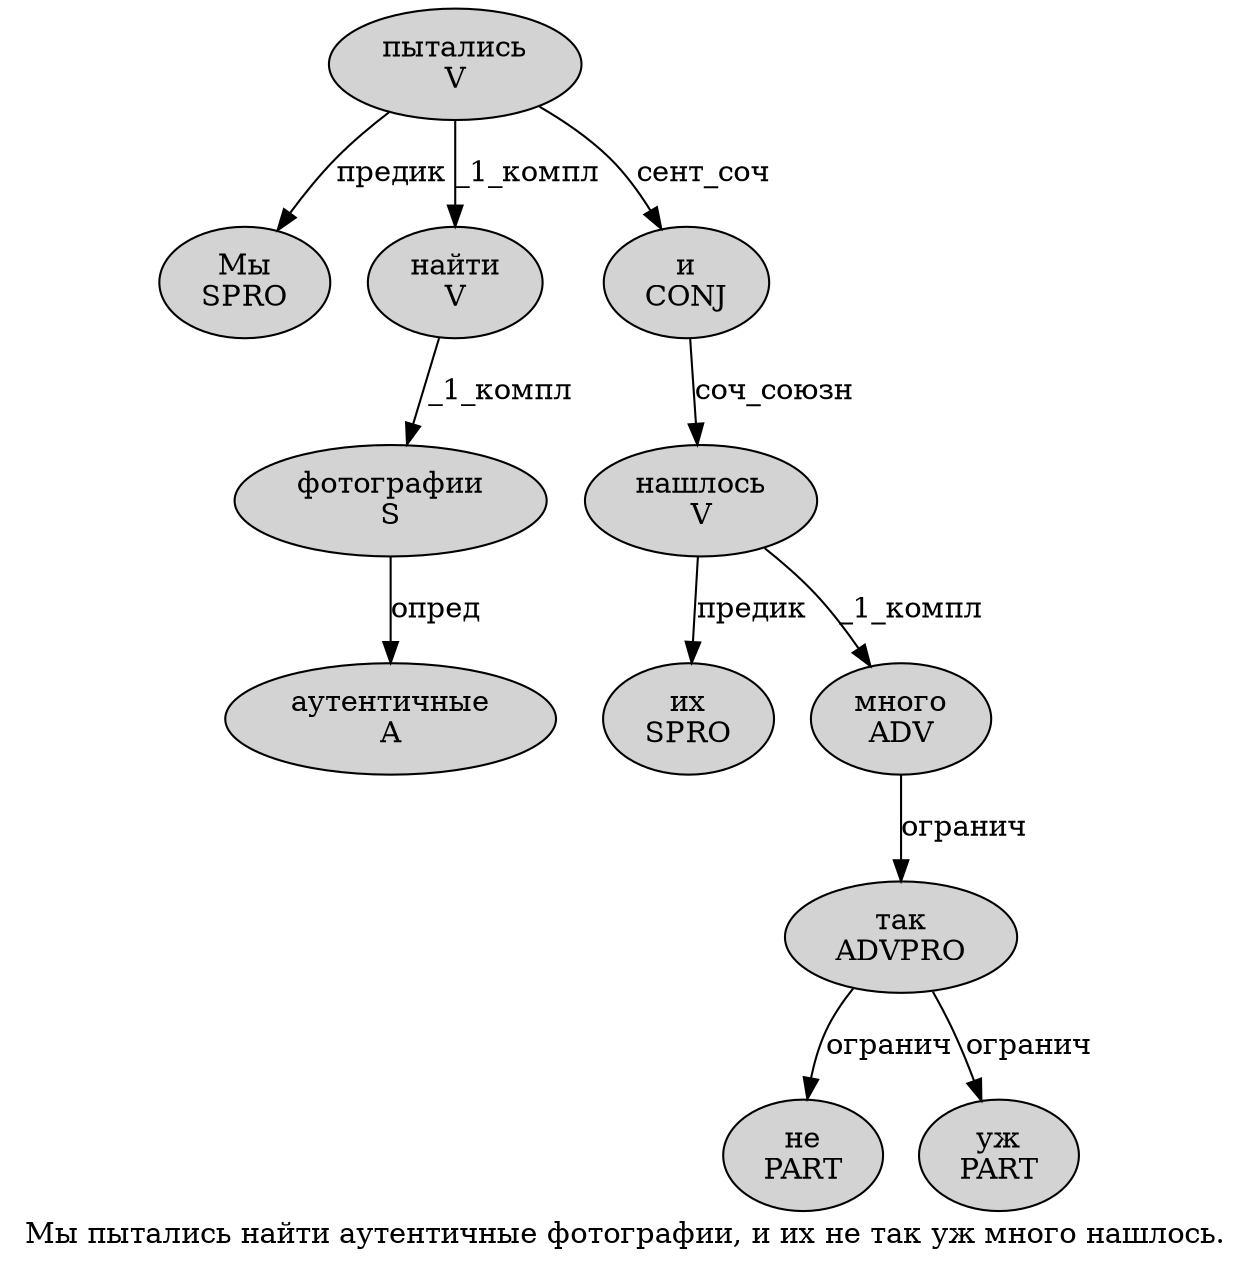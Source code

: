 digraph SENTENCE_1510 {
	graph [label="Мы пытались найти аутентичные фотографии, и их не так уж много нашлось."]
	node [style=filled]
		0 [label="Мы
SPRO" color="" fillcolor=lightgray penwidth=1 shape=ellipse]
		1 [label="пытались
V" color="" fillcolor=lightgray penwidth=1 shape=ellipse]
		2 [label="найти
V" color="" fillcolor=lightgray penwidth=1 shape=ellipse]
		3 [label="аутентичные
A" color="" fillcolor=lightgray penwidth=1 shape=ellipse]
		4 [label="фотографии
S" color="" fillcolor=lightgray penwidth=1 shape=ellipse]
		6 [label="и
CONJ" color="" fillcolor=lightgray penwidth=1 shape=ellipse]
		7 [label="их
SPRO" color="" fillcolor=lightgray penwidth=1 shape=ellipse]
		8 [label="не
PART" color="" fillcolor=lightgray penwidth=1 shape=ellipse]
		9 [label="так
ADVPRO" color="" fillcolor=lightgray penwidth=1 shape=ellipse]
		10 [label="уж
PART" color="" fillcolor=lightgray penwidth=1 shape=ellipse]
		11 [label="много
ADV" color="" fillcolor=lightgray penwidth=1 shape=ellipse]
		12 [label="нашлось
V" color="" fillcolor=lightgray penwidth=1 shape=ellipse]
			9 -> 8 [label="огранич"]
			9 -> 10 [label="огранич"]
			6 -> 12 [label="соч_союзн"]
			2 -> 4 [label="_1_компл"]
			4 -> 3 [label="опред"]
			1 -> 0 [label="предик"]
			1 -> 2 [label="_1_компл"]
			1 -> 6 [label="сент_соч"]
			12 -> 7 [label="предик"]
			12 -> 11 [label="_1_компл"]
			11 -> 9 [label="огранич"]
}